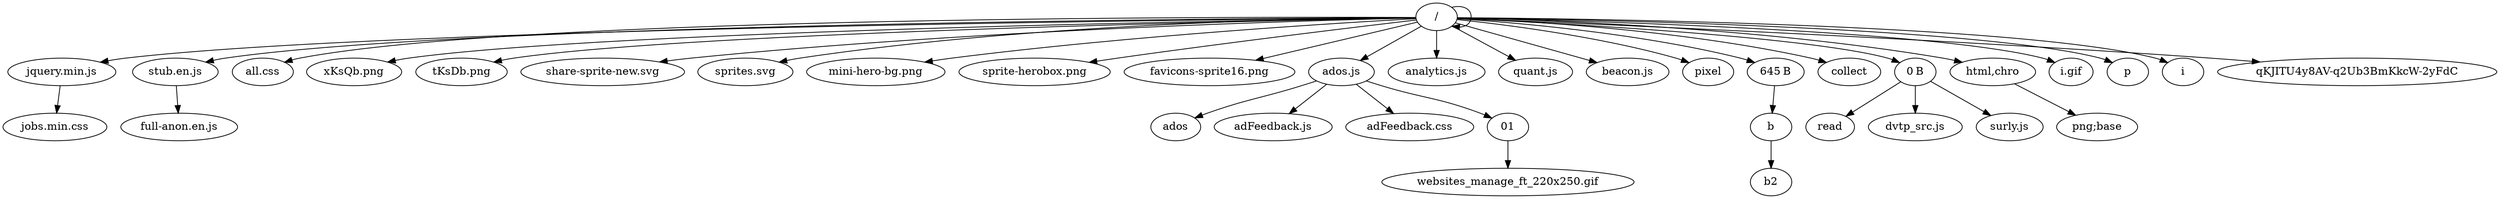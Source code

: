digraph G {
ratio=compress;
concentrate=true;
"/" -> "/";
"/" -> "jquery.min.js";
"/" -> "stub.en.js";
"/" -> "all.css";
"/" -> "xKsQb.png";
"/" -> "tKsDb.png";
"/" -> "share-sprite-new.svg";
"/" -> "sprites.svg";
"/" -> "mini-hero-bg.png";
"/" -> "sprite-herobox.png";
"/" -> "favicons-sprite16.png";
"/" -> "ados.js";
"/" -> "analytics.js";
"/" -> "quant.js";
"/" -> "beacon.js";
"stub.en.js" -> "full-anon.en.js";
"ados.js" -> "ados";
"/" -> "pixel";
"645 B" -> "b";
"/" -> "collect";
"b" -> "b2";
"ados.js" -> "adFeedback.js";
"ados.js" -> "adFeedback.css";
"0 B" -> "read";
"html,chro" -> "png;base";
"ados.js" -> "01";
"/" -> "i.gif";
"0 B" -> "dvtp_src.js";
"01" -> "websites_manage_ft_220x250.gif";
"0 B" -> "surly.js";
"/" -> "p";
"jquery.min.js" -> "jobs.min.css";
"/" -> "i";
"/" -> "qKJITU4y8AV-q2Ub3BmKkcW-2yFdC";
"/" -> "html,chro";
"/" -> "0 B";
"/" -> "645 B";
}
